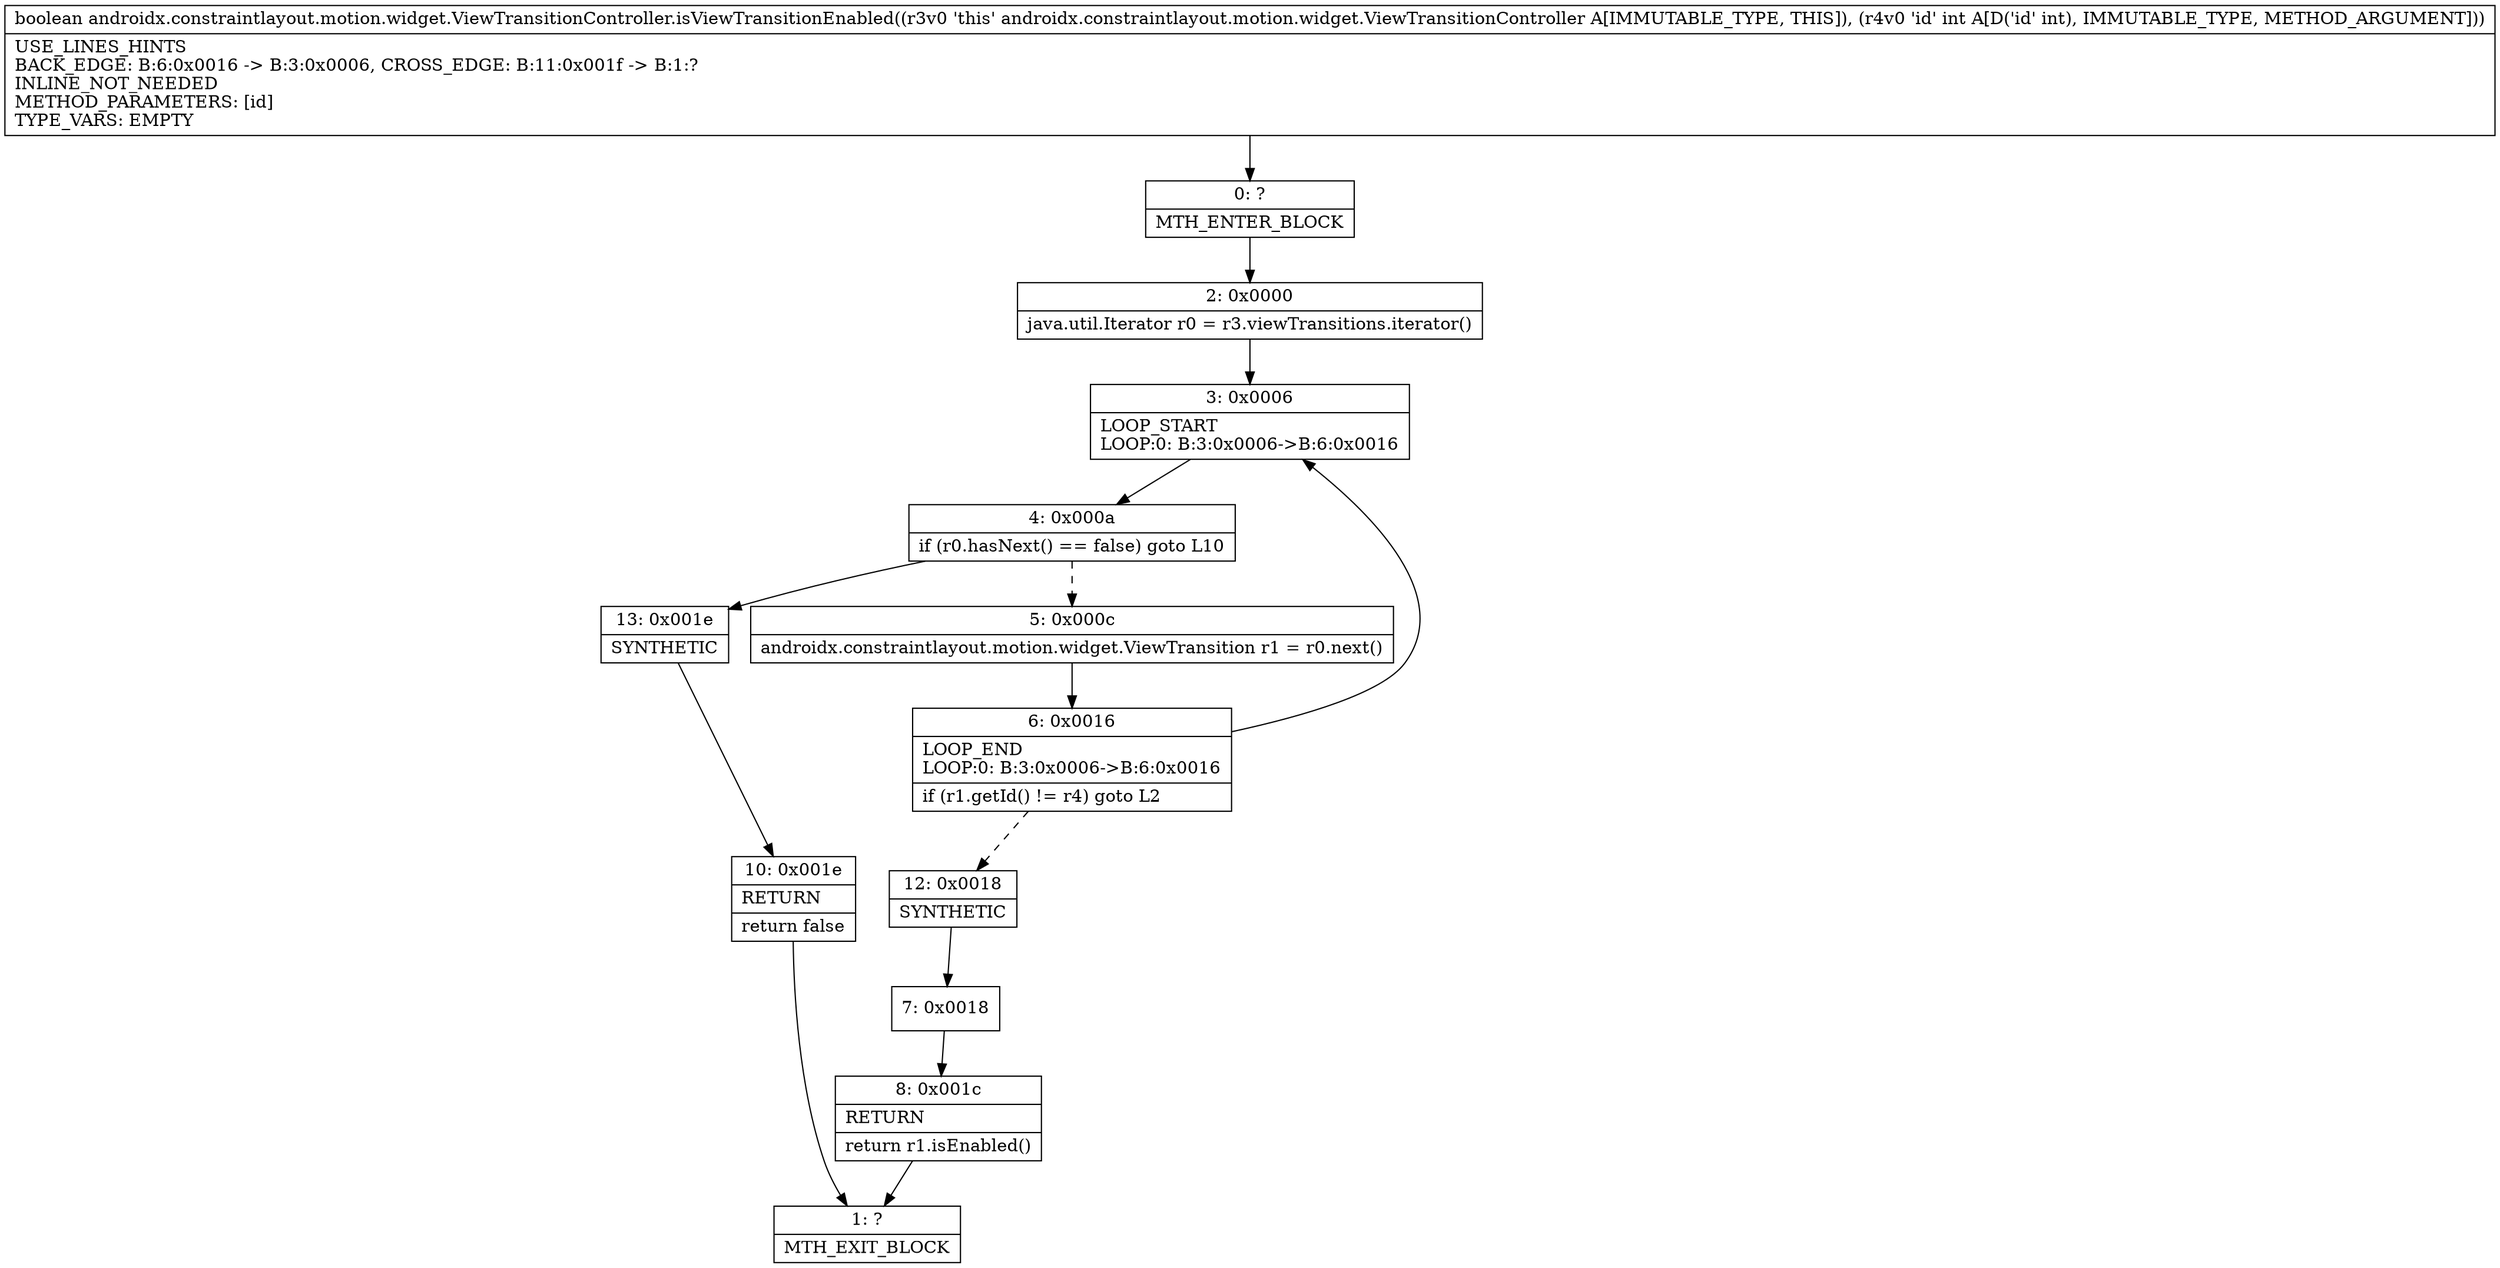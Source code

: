 digraph "CFG forandroidx.constraintlayout.motion.widget.ViewTransitionController.isViewTransitionEnabled(I)Z" {
Node_0 [shape=record,label="{0\:\ ?|MTH_ENTER_BLOCK\l}"];
Node_2 [shape=record,label="{2\:\ 0x0000|java.util.Iterator r0 = r3.viewTransitions.iterator()\l}"];
Node_3 [shape=record,label="{3\:\ 0x0006|LOOP_START\lLOOP:0: B:3:0x0006\-\>B:6:0x0016\l}"];
Node_4 [shape=record,label="{4\:\ 0x000a|if (r0.hasNext() == false) goto L10\l}"];
Node_5 [shape=record,label="{5\:\ 0x000c|androidx.constraintlayout.motion.widget.ViewTransition r1 = r0.next()\l}"];
Node_6 [shape=record,label="{6\:\ 0x0016|LOOP_END\lLOOP:0: B:3:0x0006\-\>B:6:0x0016\l|if (r1.getId() != r4) goto L2\l}"];
Node_12 [shape=record,label="{12\:\ 0x0018|SYNTHETIC\l}"];
Node_7 [shape=record,label="{7\:\ 0x0018}"];
Node_8 [shape=record,label="{8\:\ 0x001c|RETURN\l|return r1.isEnabled()\l}"];
Node_1 [shape=record,label="{1\:\ ?|MTH_EXIT_BLOCK\l}"];
Node_13 [shape=record,label="{13\:\ 0x001e|SYNTHETIC\l}"];
Node_10 [shape=record,label="{10\:\ 0x001e|RETURN\l|return false\l}"];
MethodNode[shape=record,label="{boolean androidx.constraintlayout.motion.widget.ViewTransitionController.isViewTransitionEnabled((r3v0 'this' androidx.constraintlayout.motion.widget.ViewTransitionController A[IMMUTABLE_TYPE, THIS]), (r4v0 'id' int A[D('id' int), IMMUTABLE_TYPE, METHOD_ARGUMENT]))  | USE_LINES_HINTS\lBACK_EDGE: B:6:0x0016 \-\> B:3:0x0006, CROSS_EDGE: B:11:0x001f \-\> B:1:?\lINLINE_NOT_NEEDED\lMETHOD_PARAMETERS: [id]\lTYPE_VARS: EMPTY\l}"];
MethodNode -> Node_0;Node_0 -> Node_2;
Node_2 -> Node_3;
Node_3 -> Node_4;
Node_4 -> Node_5[style=dashed];
Node_4 -> Node_13;
Node_5 -> Node_6;
Node_6 -> Node_3;
Node_6 -> Node_12[style=dashed];
Node_12 -> Node_7;
Node_7 -> Node_8;
Node_8 -> Node_1;
Node_13 -> Node_10;
Node_10 -> Node_1;
}

